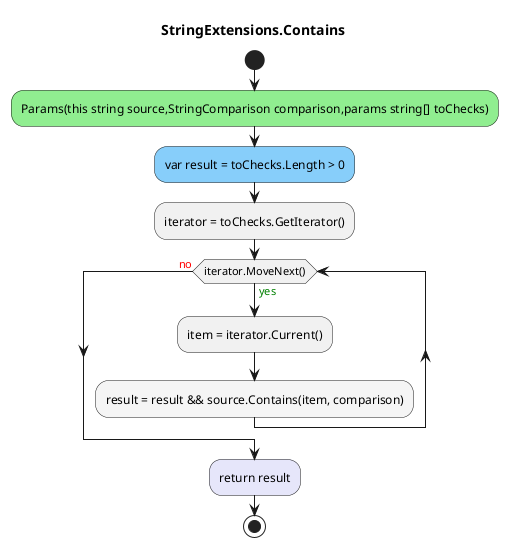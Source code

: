 @startuml StringExtensions.Contains
title StringExtensions.Contains
start
#LightGreen:Params(this string source,StringComparison comparison,params string[] toChecks);
#LightSkyBlue:var result = toChecks.Length > 0;
:iterator = toChecks.GetIterator();
while (iterator.MoveNext()) is (<color:green>yes)
:item = iterator.Current();
            #WhiteSmoke:result = result && source.Contains(item, comparison);
endwhile (<color:red>no)
#Lavender:return result;
stop
@enduml
